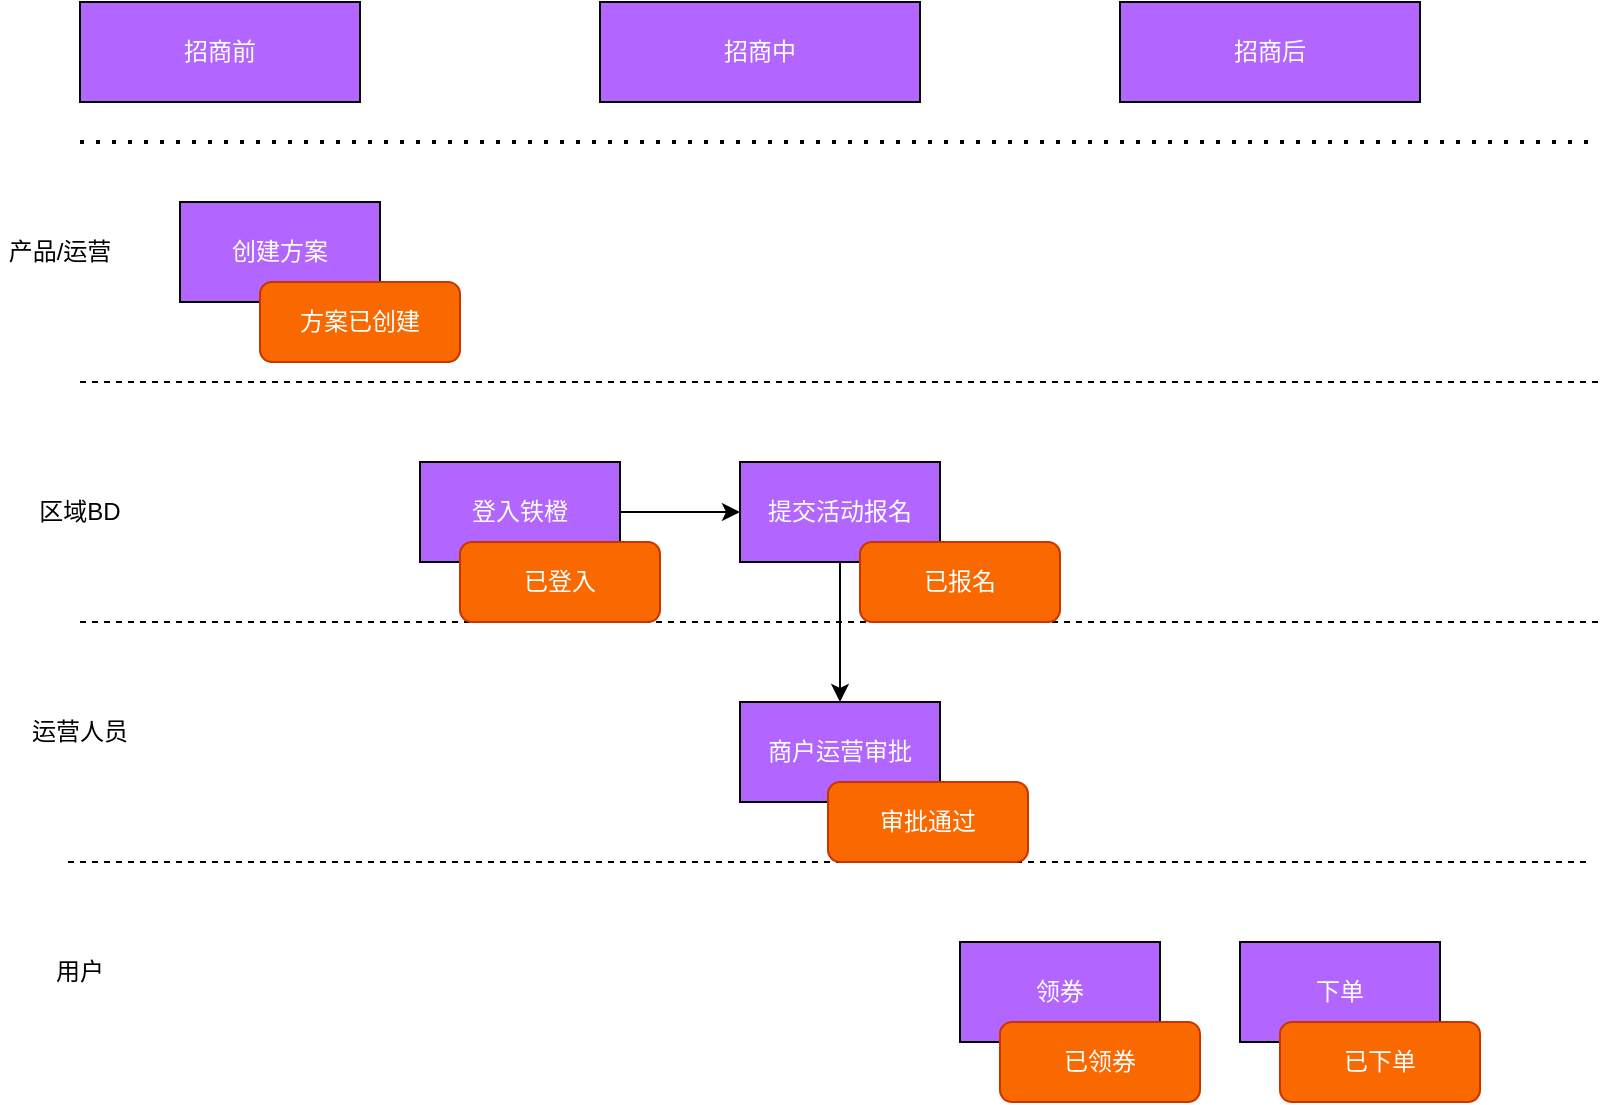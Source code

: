 <mxfile version="16.2.4" type="github">
  <diagram id="dmc_jjyUeDHT-t8ddCzY" name="第 1 页">
    <mxGraphModel dx="1532" dy="830" grid="1" gridSize="10" guides="1" tooltips="1" connect="1" arrows="1" fold="1" page="1" pageScale="1" pageWidth="827" pageHeight="1169" math="0" shadow="0">
      <root>
        <mxCell id="0" />
        <mxCell id="1" parent="0" />
        <mxCell id="A0VqJZo3lDfQpK3hPcdt-1" value="&lt;font color=&quot;#ffffff&quot;&gt;创建方案&lt;/font&gt;" style="rounded=0;whiteSpace=wrap;html=1;fillColor=#B266FF;" vertex="1" parent="1">
          <mxGeometry x="90" y="390" width="100" height="50" as="geometry" />
        </mxCell>
        <mxCell id="A0VqJZo3lDfQpK3hPcdt-3" value="" style="endArrow=none;dashed=1;html=1;dashPattern=1 3;strokeWidth=2;rounded=0;fontColor=#FFFFFF;" edge="1" parent="1">
          <mxGeometry width="50" height="50" relative="1" as="geometry">
            <mxPoint x="40" y="360" as="sourcePoint" />
            <mxPoint x="800" y="360" as="targetPoint" />
          </mxGeometry>
        </mxCell>
        <mxCell id="A0VqJZo3lDfQpK3hPcdt-10" value="" style="edgeStyle=orthogonalEdgeStyle;rounded=0;orthogonalLoop=1;jettySize=auto;html=1;fontColor=#FFFFFF;" edge="1" parent="1" source="A0VqJZo3lDfQpK3hPcdt-5" target="A0VqJZo3lDfQpK3hPcdt-9">
          <mxGeometry relative="1" as="geometry" />
        </mxCell>
        <mxCell id="A0VqJZo3lDfQpK3hPcdt-5" value="&lt;font color=&quot;#ffffff&quot;&gt;登入铁橙&lt;/font&gt;" style="rounded=0;whiteSpace=wrap;html=1;fillColor=#B266FF;" vertex="1" parent="1">
          <mxGeometry x="210" y="520" width="100" height="50" as="geometry" />
        </mxCell>
        <mxCell id="A0VqJZo3lDfQpK3hPcdt-14" style="edgeStyle=orthogonalEdgeStyle;rounded=0;orthogonalLoop=1;jettySize=auto;html=1;exitX=0.5;exitY=1;exitDx=0;exitDy=0;entryX=0.5;entryY=0;entryDx=0;entryDy=0;fontColor=#FFFFFF;" edge="1" parent="1" source="A0VqJZo3lDfQpK3hPcdt-9" target="A0VqJZo3lDfQpK3hPcdt-13">
          <mxGeometry relative="1" as="geometry" />
        </mxCell>
        <mxCell id="A0VqJZo3lDfQpK3hPcdt-9" value="&lt;font color=&quot;#ffffff&quot;&gt;提交活动报名&lt;/font&gt;" style="rounded=0;whiteSpace=wrap;html=1;fillColor=#B266FF;" vertex="1" parent="1">
          <mxGeometry x="370" y="520" width="100" height="50" as="geometry" />
        </mxCell>
        <mxCell id="A0VqJZo3lDfQpK3hPcdt-11" value="" style="endArrow=none;dashed=1;html=1;rounded=0;fontColor=#FFFFFF;" edge="1" parent="1">
          <mxGeometry width="50" height="50" relative="1" as="geometry">
            <mxPoint x="40" y="480" as="sourcePoint" />
            <mxPoint x="800" y="480" as="targetPoint" />
          </mxGeometry>
        </mxCell>
        <mxCell id="A0VqJZo3lDfQpK3hPcdt-12" value="" style="endArrow=none;dashed=1;html=1;rounded=0;fontColor=#FFFFFF;" edge="1" parent="1">
          <mxGeometry width="50" height="50" relative="1" as="geometry">
            <mxPoint x="40" y="600" as="sourcePoint" />
            <mxPoint x="800" y="600" as="targetPoint" />
          </mxGeometry>
        </mxCell>
        <mxCell id="A0VqJZo3lDfQpK3hPcdt-13" value="&lt;font color=&quot;#ffffff&quot;&gt;商户运营审批&lt;/font&gt;" style="rounded=0;whiteSpace=wrap;html=1;fillColor=#B266FF;" vertex="1" parent="1">
          <mxGeometry x="370" y="640" width="100" height="50" as="geometry" />
        </mxCell>
        <mxCell id="A0VqJZo3lDfQpK3hPcdt-15" value="&lt;font color=&quot;#000000&quot;&gt;运营人员&lt;/font&gt;" style="text;html=1;strokeColor=none;fillColor=none;align=center;verticalAlign=middle;whiteSpace=wrap;rounded=0;fontColor=#FFFFFF;" vertex="1" parent="1">
          <mxGeometry x="10" y="640" width="60" height="30" as="geometry" />
        </mxCell>
        <mxCell id="A0VqJZo3lDfQpK3hPcdt-16" value="区域BD" style="text;html=1;strokeColor=none;fillColor=none;align=center;verticalAlign=middle;whiteSpace=wrap;rounded=0;fontColor=#000000;" vertex="1" parent="1">
          <mxGeometry x="10" y="530" width="60" height="30" as="geometry" />
        </mxCell>
        <mxCell id="A0VqJZo3lDfQpK3hPcdt-17" value="产品/运营" style="text;html=1;strokeColor=none;fillColor=none;align=center;verticalAlign=middle;whiteSpace=wrap;rounded=0;fontColor=#000000;" vertex="1" parent="1">
          <mxGeometry y="400" width="60" height="30" as="geometry" />
        </mxCell>
        <mxCell id="A0VqJZo3lDfQpK3hPcdt-18" value="" style="endArrow=none;dashed=1;html=1;rounded=0;fontColor=#FFFFFF;" edge="1" parent="1">
          <mxGeometry width="50" height="50" relative="1" as="geometry">
            <mxPoint x="34" y="720" as="sourcePoint" />
            <mxPoint x="794" y="720" as="targetPoint" />
          </mxGeometry>
        </mxCell>
        <mxCell id="A0VqJZo3lDfQpK3hPcdt-20" value="&lt;font color=&quot;#ffffff&quot;&gt;领券&lt;/font&gt;" style="rounded=0;whiteSpace=wrap;html=1;fillColor=#B266FF;" vertex="1" parent="1">
          <mxGeometry x="480" y="760" width="100" height="50" as="geometry" />
        </mxCell>
        <mxCell id="A0VqJZo3lDfQpK3hPcdt-22" value="&lt;font color=&quot;#000000&quot;&gt;用户&lt;/font&gt;" style="text;html=1;strokeColor=none;fillColor=none;align=center;verticalAlign=middle;whiteSpace=wrap;rounded=0;fontColor=#FFFFFF;" vertex="1" parent="1">
          <mxGeometry x="10" y="760" width="60" height="30" as="geometry" />
        </mxCell>
        <mxCell id="A0VqJZo3lDfQpK3hPcdt-23" value="&lt;font color=&quot;#ffffff&quot;&gt;下单&lt;/font&gt;" style="rounded=0;whiteSpace=wrap;html=1;fillColor=#B266FF;" vertex="1" parent="1">
          <mxGeometry x="620" y="760" width="100" height="50" as="geometry" />
        </mxCell>
        <mxCell id="A0VqJZo3lDfQpK3hPcdt-25" value="&lt;font color=&quot;#ffffff&quot;&gt;方案已创建&lt;/font&gt;" style="rounded=1;whiteSpace=wrap;html=1;fillColor=#fa6800;strokeColor=#C73500;fontColor=#000000;" vertex="1" parent="1">
          <mxGeometry x="130" y="430" width="100" height="40" as="geometry" />
        </mxCell>
        <mxCell id="A0VqJZo3lDfQpK3hPcdt-26" value="&lt;font color=&quot;#ffffff&quot;&gt;已登入&lt;/font&gt;" style="rounded=1;whiteSpace=wrap;html=1;fillColor=#fa6800;strokeColor=#C73500;fontColor=#000000;" vertex="1" parent="1">
          <mxGeometry x="230" y="560" width="100" height="40" as="geometry" />
        </mxCell>
        <mxCell id="A0VqJZo3lDfQpK3hPcdt-27" value="&lt;font color=&quot;#ffffff&quot;&gt;已报名&lt;/font&gt;" style="rounded=1;whiteSpace=wrap;html=1;fillColor=#fa6800;strokeColor=#C73500;fontColor=#000000;" vertex="1" parent="1">
          <mxGeometry x="430" y="560" width="100" height="40" as="geometry" />
        </mxCell>
        <mxCell id="A0VqJZo3lDfQpK3hPcdt-28" value="&lt;font color=&quot;#ffffff&quot;&gt;审批通过&lt;/font&gt;" style="rounded=1;whiteSpace=wrap;html=1;fillColor=#fa6800;strokeColor=#C73500;fontColor=#000000;" vertex="1" parent="1">
          <mxGeometry x="414" y="680" width="100" height="40" as="geometry" />
        </mxCell>
        <mxCell id="A0VqJZo3lDfQpK3hPcdt-29" value="&lt;font color=&quot;#ffffff&quot;&gt;已领券&lt;/font&gt;" style="rounded=1;whiteSpace=wrap;html=1;fillColor=#fa6800;strokeColor=#C73500;fontColor=#000000;" vertex="1" parent="1">
          <mxGeometry x="500" y="800" width="100" height="40" as="geometry" />
        </mxCell>
        <mxCell id="A0VqJZo3lDfQpK3hPcdt-30" value="&lt;font color=&quot;#ffffff&quot;&gt;已下单&lt;/font&gt;" style="rounded=1;whiteSpace=wrap;html=1;fillColor=#fa6800;strokeColor=#C73500;fontColor=#000000;" vertex="1" parent="1">
          <mxGeometry x="640" y="800" width="100" height="40" as="geometry" />
        </mxCell>
        <mxCell id="A0VqJZo3lDfQpK3hPcdt-32" value="&lt;font color=&quot;#ffffff&quot;&gt;招商前&lt;/font&gt;" style="rounded=0;whiteSpace=wrap;html=1;fillColor=#B266FF;" vertex="1" parent="1">
          <mxGeometry x="40" y="290" width="140" height="50" as="geometry" />
        </mxCell>
        <mxCell id="A0VqJZo3lDfQpK3hPcdt-33" value="&lt;font color=&quot;#ffffff&quot;&gt;招商中&lt;/font&gt;" style="rounded=0;whiteSpace=wrap;html=1;fillColor=#B266FF;" vertex="1" parent="1">
          <mxGeometry x="300" y="290" width="160" height="50" as="geometry" />
        </mxCell>
        <mxCell id="A0VqJZo3lDfQpK3hPcdt-34" value="&lt;font color=&quot;#ffffff&quot;&gt;招商后&lt;/font&gt;" style="rounded=0;whiteSpace=wrap;html=1;fillColor=#B266FF;" vertex="1" parent="1">
          <mxGeometry x="560" y="290" width="150" height="50" as="geometry" />
        </mxCell>
      </root>
    </mxGraphModel>
  </diagram>
</mxfile>

